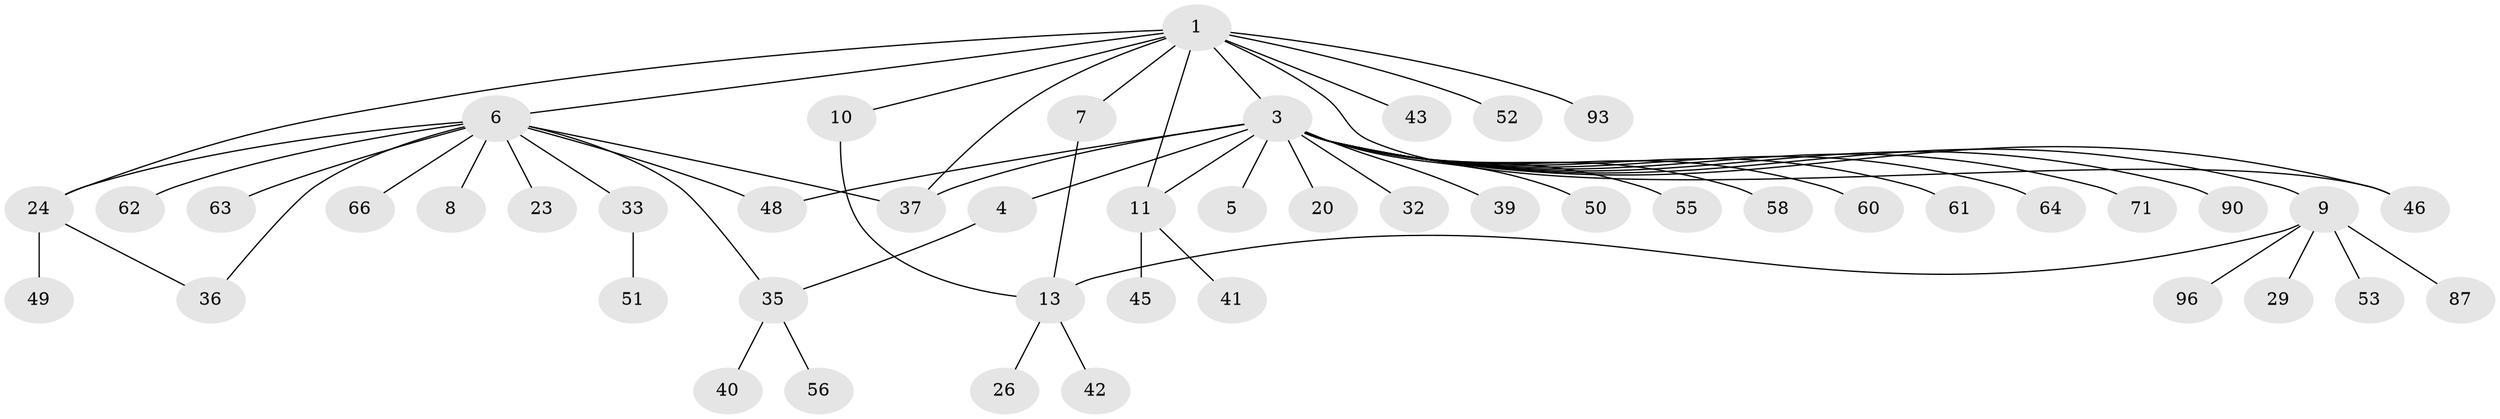 // original degree distribution, {6: 0.05154639175257732, 13: 0.010309278350515464, 20: 0.010309278350515464, 2: 0.15463917525773196, 12: 0.010309278350515464, 1: 0.5979381443298969, 5: 0.020618556701030927, 4: 0.05154639175257732, 7: 0.010309278350515464, 3: 0.08247422680412371}
// Generated by graph-tools (version 1.1) at 2025/14/03/09/25 04:14:44]
// undirected, 48 vertices, 57 edges
graph export_dot {
graph [start="1"]
  node [color=gray90,style=filled];
  1 [super="+2+16+69"];
  3 [super="+30+18+31+12"];
  4;
  5;
  6;
  7;
  8;
  9;
  10 [super="+47"];
  11 [super="+17+14+22+89+85"];
  13 [super="+67+21+38"];
  20;
  23;
  24 [super="+28+79+27"];
  26;
  29;
  32;
  33;
  35;
  36;
  37 [super="+84+74+75"];
  39;
  40;
  41;
  42;
  43;
  45;
  46 [super="+83+72"];
  48 [super="+77"];
  49 [super="+54"];
  50;
  51;
  52;
  53 [super="+76"];
  55;
  56;
  58;
  60;
  61;
  62;
  63;
  64;
  66;
  71;
  87;
  90;
  93;
  96;
  1 -- 93;
  1 -- 11 [weight=2];
  1 -- 3 [weight=3];
  1 -- 37;
  1 -- 6;
  1 -- 7;
  1 -- 10;
  1 -- 43;
  1 -- 46;
  1 -- 52;
  1 -- 24;
  3 -- 4;
  3 -- 5 [weight=2];
  3 -- 9;
  3 -- 11 [weight=2];
  3 -- 20;
  3 -- 55;
  3 -- 58;
  3 -- 60;
  3 -- 64;
  3 -- 71;
  3 -- 37;
  3 -- 46;
  3 -- 32;
  3 -- 48;
  3 -- 39;
  3 -- 50;
  3 -- 90;
  3 -- 61;
  4 -- 35;
  6 -- 8;
  6 -- 23;
  6 -- 24;
  6 -- 33;
  6 -- 35;
  6 -- 36;
  6 -- 37;
  6 -- 48;
  6 -- 62;
  6 -- 63;
  6 -- 66;
  7 -- 13;
  9 -- 13;
  9 -- 29;
  9 -- 53;
  9 -- 87;
  9 -- 96;
  10 -- 13;
  11 -- 41;
  11 -- 45;
  13 -- 26;
  13 -- 42;
  24 -- 49;
  24 -- 36;
  33 -- 51;
  35 -- 40;
  35 -- 56;
}

